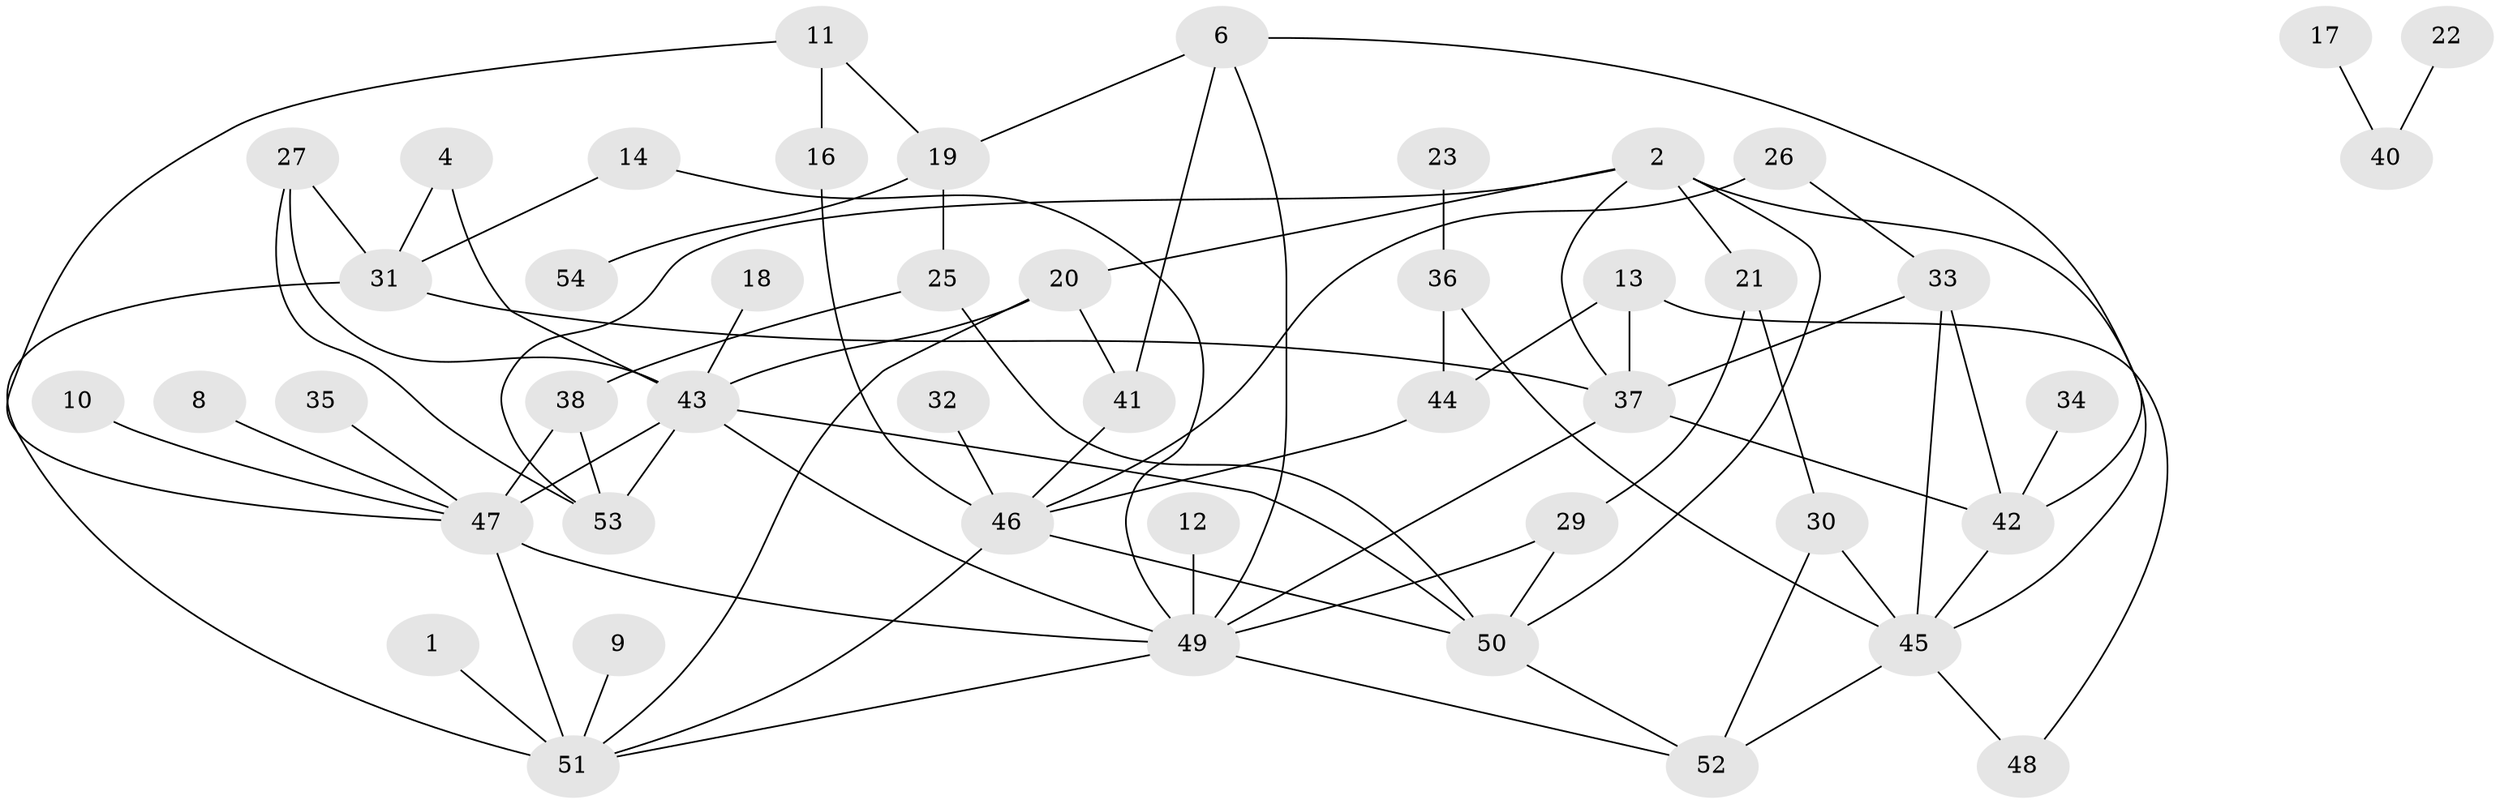 // original degree distribution, {1: 0.19626168224299065, 4: 0.09345794392523364, 5: 0.056074766355140186, 0: 0.056074766355140186, 2: 0.2803738317757009, 3: 0.2616822429906542, 6: 0.04672897196261682, 7: 0.009345794392523364}
// Generated by graph-tools (version 1.1) at 2025/25/03/09/25 03:25:18]
// undirected, 47 vertices, 78 edges
graph export_dot {
graph [start="1"]
  node [color=gray90,style=filled];
  1;
  2;
  4;
  6;
  8;
  9;
  10;
  11;
  12;
  13;
  14;
  16;
  17;
  18;
  19;
  20;
  21;
  22;
  23;
  25;
  26;
  27;
  29;
  30;
  31;
  32;
  33;
  34;
  35;
  36;
  37;
  38;
  40;
  41;
  42;
  43;
  44;
  45;
  46;
  47;
  48;
  49;
  50;
  51;
  52;
  53;
  54;
  1 -- 51 [weight=1.0];
  2 -- 20 [weight=1.0];
  2 -- 21 [weight=2.0];
  2 -- 37 [weight=1.0];
  2 -- 45 [weight=1.0];
  2 -- 50 [weight=1.0];
  2 -- 53 [weight=1.0];
  4 -- 31 [weight=1.0];
  4 -- 43 [weight=1.0];
  6 -- 19 [weight=1.0];
  6 -- 41 [weight=1.0];
  6 -- 42 [weight=1.0];
  6 -- 49 [weight=1.0];
  8 -- 47 [weight=1.0];
  9 -- 51 [weight=1.0];
  10 -- 47 [weight=1.0];
  11 -- 16 [weight=1.0];
  11 -- 19 [weight=1.0];
  11 -- 47 [weight=1.0];
  12 -- 49 [weight=1.0];
  13 -- 37 [weight=1.0];
  13 -- 44 [weight=1.0];
  13 -- 48 [weight=1.0];
  14 -- 31 [weight=1.0];
  14 -- 49 [weight=1.0];
  16 -- 46 [weight=1.0];
  17 -- 40 [weight=1.0];
  18 -- 43 [weight=1.0];
  19 -- 25 [weight=1.0];
  19 -- 54 [weight=1.0];
  20 -- 41 [weight=1.0];
  20 -- 43 [weight=1.0];
  20 -- 51 [weight=1.0];
  21 -- 29 [weight=1.0];
  21 -- 30 [weight=1.0];
  22 -- 40 [weight=1.0];
  23 -- 36 [weight=1.0];
  25 -- 38 [weight=1.0];
  25 -- 50 [weight=1.0];
  26 -- 33 [weight=1.0];
  26 -- 46 [weight=2.0];
  27 -- 31 [weight=1.0];
  27 -- 43 [weight=1.0];
  27 -- 53 [weight=1.0];
  29 -- 49 [weight=1.0];
  29 -- 50 [weight=1.0];
  30 -- 45 [weight=1.0];
  30 -- 52 [weight=1.0];
  31 -- 37 [weight=1.0];
  31 -- 51 [weight=1.0];
  32 -- 46 [weight=1.0];
  33 -- 37 [weight=1.0];
  33 -- 42 [weight=1.0];
  33 -- 45 [weight=1.0];
  34 -- 42 [weight=1.0];
  35 -- 47 [weight=1.0];
  36 -- 44 [weight=1.0];
  36 -- 45 [weight=1.0];
  37 -- 42 [weight=1.0];
  37 -- 49 [weight=1.0];
  38 -- 47 [weight=1.0];
  38 -- 53 [weight=1.0];
  41 -- 46 [weight=1.0];
  42 -- 45 [weight=1.0];
  43 -- 47 [weight=1.0];
  43 -- 49 [weight=1.0];
  43 -- 50 [weight=1.0];
  43 -- 53 [weight=2.0];
  44 -- 46 [weight=1.0];
  45 -- 48 [weight=1.0];
  45 -- 52 [weight=1.0];
  46 -- 50 [weight=1.0];
  46 -- 51 [weight=1.0];
  47 -- 49 [weight=1.0];
  47 -- 51 [weight=2.0];
  49 -- 51 [weight=1.0];
  49 -- 52 [weight=1.0];
  50 -- 52 [weight=1.0];
}
